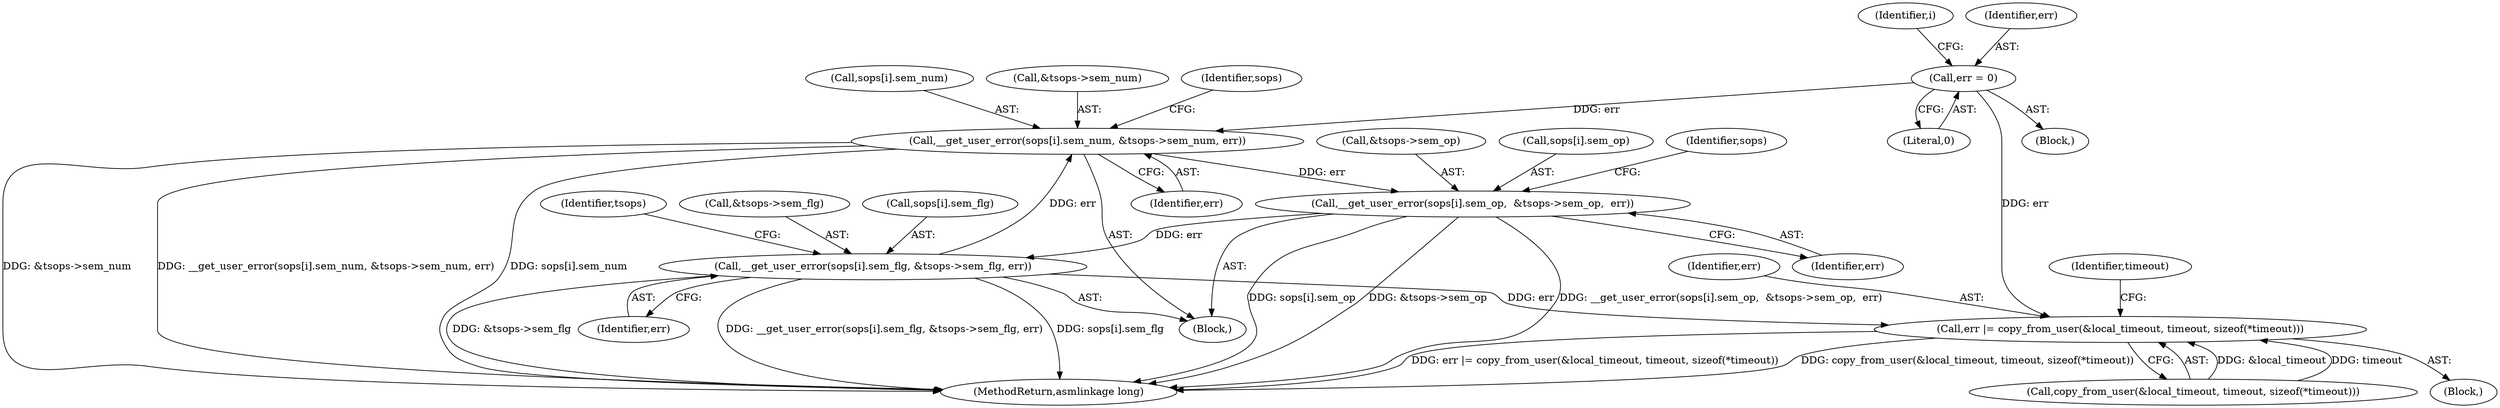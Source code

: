 digraph "0_linux_0f22072ab50cac7983f9660d33974b45184da4f9@array" {
"1000146" [label="(Call,__get_user_error(sops[i].sem_num, &tsops->sem_num, err))"];
"1000168" [label="(Call,__get_user_error(sops[i].sem_flg, &tsops->sem_flg, err))"];
"1000157" [label="(Call,__get_user_error(sops[i].sem_op,  &tsops->sem_op,  err))"];
"1000146" [label="(Call,__get_user_error(sops[i].sem_num, &tsops->sem_num, err))"];
"1000133" [label="(Call,err = 0)"];
"1000184" [label="(Call,err |= copy_from_user(&local_timeout, timeout, sizeof(*timeout)))"];
"1000184" [label="(Call,err |= copy_from_user(&local_timeout, timeout, sizeof(*timeout)))"];
"1000138" [label="(Identifier,i)"];
"1000106" [label="(Block,)"];
"1000145" [label="(Block,)"];
"1000163" [label="(Call,&tsops->sem_op)"];
"1000157" [label="(Call,__get_user_error(sops[i].sem_op,  &tsops->sem_op,  err))"];
"1000167" [label="(Identifier,err)"];
"1000180" [label="(Identifier,tsops)"];
"1000194" [label="(Identifier,timeout)"];
"1000225" [label="(MethodReturn,asmlinkage long)"];
"1000174" [label="(Call,&tsops->sem_flg)"];
"1000133" [label="(Call,err = 0)"];
"1000178" [label="(Identifier,err)"];
"1000135" [label="(Literal,0)"];
"1000186" [label="(Call,copy_from_user(&local_timeout, timeout, sizeof(*timeout)))"];
"1000147" [label="(Call,sops[i].sem_num)"];
"1000156" [label="(Identifier,err)"];
"1000168" [label="(Call,__get_user_error(sops[i].sem_flg, &tsops->sem_flg, err))"];
"1000152" [label="(Call,&tsops->sem_num)"];
"1000183" [label="(Block,)"];
"1000158" [label="(Call,sops[i].sem_op)"];
"1000185" [label="(Identifier,err)"];
"1000134" [label="(Identifier,err)"];
"1000171" [label="(Identifier,sops)"];
"1000169" [label="(Call,sops[i].sem_flg)"];
"1000160" [label="(Identifier,sops)"];
"1000146" [label="(Call,__get_user_error(sops[i].sem_num, &tsops->sem_num, err))"];
"1000146" -> "1000145"  [label="AST: "];
"1000146" -> "1000156"  [label="CFG: "];
"1000147" -> "1000146"  [label="AST: "];
"1000152" -> "1000146"  [label="AST: "];
"1000156" -> "1000146"  [label="AST: "];
"1000160" -> "1000146"  [label="CFG: "];
"1000146" -> "1000225"  [label="DDG: &tsops->sem_num"];
"1000146" -> "1000225"  [label="DDG: __get_user_error(sops[i].sem_num, &tsops->sem_num, err)"];
"1000146" -> "1000225"  [label="DDG: sops[i].sem_num"];
"1000168" -> "1000146"  [label="DDG: err"];
"1000133" -> "1000146"  [label="DDG: err"];
"1000146" -> "1000157"  [label="DDG: err"];
"1000168" -> "1000145"  [label="AST: "];
"1000168" -> "1000178"  [label="CFG: "];
"1000169" -> "1000168"  [label="AST: "];
"1000174" -> "1000168"  [label="AST: "];
"1000178" -> "1000168"  [label="AST: "];
"1000180" -> "1000168"  [label="CFG: "];
"1000168" -> "1000225"  [label="DDG: __get_user_error(sops[i].sem_flg, &tsops->sem_flg, err)"];
"1000168" -> "1000225"  [label="DDG: sops[i].sem_flg"];
"1000168" -> "1000225"  [label="DDG: &tsops->sem_flg"];
"1000157" -> "1000168"  [label="DDG: err"];
"1000168" -> "1000184"  [label="DDG: err"];
"1000157" -> "1000145"  [label="AST: "];
"1000157" -> "1000167"  [label="CFG: "];
"1000158" -> "1000157"  [label="AST: "];
"1000163" -> "1000157"  [label="AST: "];
"1000167" -> "1000157"  [label="AST: "];
"1000171" -> "1000157"  [label="CFG: "];
"1000157" -> "1000225"  [label="DDG: __get_user_error(sops[i].sem_op,  &tsops->sem_op,  err)"];
"1000157" -> "1000225"  [label="DDG: sops[i].sem_op"];
"1000157" -> "1000225"  [label="DDG: &tsops->sem_op"];
"1000133" -> "1000106"  [label="AST: "];
"1000133" -> "1000135"  [label="CFG: "];
"1000134" -> "1000133"  [label="AST: "];
"1000135" -> "1000133"  [label="AST: "];
"1000138" -> "1000133"  [label="CFG: "];
"1000133" -> "1000184"  [label="DDG: err"];
"1000184" -> "1000183"  [label="AST: "];
"1000184" -> "1000186"  [label="CFG: "];
"1000185" -> "1000184"  [label="AST: "];
"1000186" -> "1000184"  [label="AST: "];
"1000194" -> "1000184"  [label="CFG: "];
"1000184" -> "1000225"  [label="DDG: copy_from_user(&local_timeout, timeout, sizeof(*timeout))"];
"1000184" -> "1000225"  [label="DDG: err |= copy_from_user(&local_timeout, timeout, sizeof(*timeout))"];
"1000186" -> "1000184"  [label="DDG: &local_timeout"];
"1000186" -> "1000184"  [label="DDG: timeout"];
}
